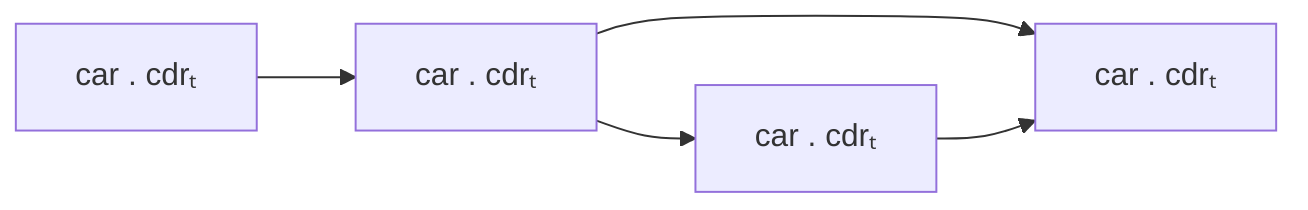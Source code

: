flowchart LR
  c0["car . cdrₜ"] --> c1["car . cdrₜ"] --> c2["car . cdrₜ"]
  c1 --> c3["car . cdrₜ"] --> c2["car . cdrₜ"]